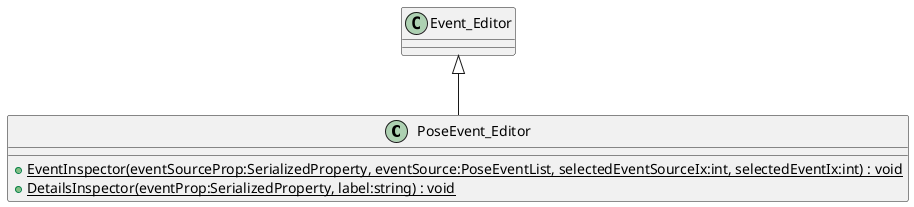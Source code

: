 @startuml
class PoseEvent_Editor {
    + {static} EventInspector(eventSourceProp:SerializedProperty, eventSource:PoseEventList, selectedEventSourceIx:int, selectedEventIx:int) : void
    + {static} DetailsInspector(eventProp:SerializedProperty, label:string) : void
}
Event_Editor <|-- PoseEvent_Editor
@enduml
